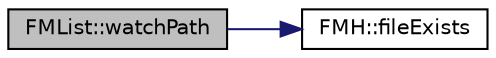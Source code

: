 digraph "FMList::watchPath"
{
 // INTERACTIVE_SVG=YES
 // LATEX_PDF_SIZE
  edge [fontname="Helvetica",fontsize="10",labelfontname="Helvetica",labelfontsize="10"];
  node [fontname="Helvetica",fontsize="10",shape=record];
  rankdir="LR";
  Node196 [label="FMList::watchPath",height=0.2,width=0.4,color="black", fillcolor="grey75", style="filled", fontcolor="black",tooltip=" "];
  Node196 -> Node197 [color="midnightblue",fontsize="10",style="solid",fontname="Helvetica"];
  Node197 [label="FMH::fileExists",height=0.2,width=0.4,color="black", fillcolor="white", style="filled",URL="$namespace_f_m_h.html#a96fb85b0283389ba71e8a20daeab400f",tooltip=" "];
}

